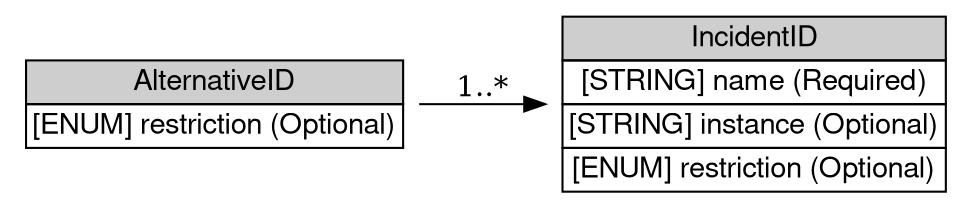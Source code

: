 digraph AlternativeID {
	graph [bb="0,0,455,92",
		rankdir=LR
	];
	node [label="\N"];
	AlternativeID	 [height=0.69444,
		label=<<table BORDER="0" CELLBORDER="1" CELLSPACING="0"> <tr> <td BGCOLOR="#CECECE" HREF="/idmef_parser/IODEF/AlternativeID.html" TITLE="The AlternativeID class lists the incident tracking numbers used by CSIRTs, other than the one generating the document, to refer to the identical activity described the IODEF document. A tracking number listed as an AlternativeID references the same incident detected by "><FONT FACE="Nimbus Sans L">AlternativeID</FONT></td> </tr>" %<tr><td  HREF="/idmef_parser/IODEF/AlternativeID.html" TITLE="This attribute has been defined in Section 3.2."><FONT FACE="Nimbus Sans L">[ENUM] restriction (Optional)</FONT></td></tr>%</table>>,
		pos="98.5,46",
		shape=plaintext,
		width=2.7361];
	IncidentID	 [height=1.2778,
		label=<<table BORDER="0" CELLBORDER="1" CELLSPACING="0"> <tr> <td BGCOLOR="#CECECE" HREF="/idmef_parser/IODEF/IncidentID.html" TITLE="The IncidentID class represents an incident tracking number that is unique in the context of the CSIRT and identifies the activity characterized in an IODEF Document. This identifier would serve as an index into the CSIRT incident handling system. The combination of the name attribute and the string in the element content MUST be a globally unique identifier describing the activity. Documents generated by a given CSIRT MUST NOT reuse the same value unless they are referencing the same incident. "><FONT FACE="Nimbus Sans L">IncidentID</FONT></td> </tr>" %<tr><td  HREF="/idmef_parser/IODEF/IncidentID.html" TITLE="An identifier describing the CSIRT that created the document.  In order to have a globally unique CSIRT name, the fully qualified domain name associated with the CSIRT MUST be used."><FONT FACE="Nimbus Sans L">[STRING] name (Required)</FONT></td></tr>%<tr><td  HREF="/idmef_parser/IODEF/IncidentID.html" TITLE="An identifier referencing a subset of the named incident."><FONT FACE="Nimbus Sans L">[STRING] instance (Optional)</FONT></td></tr>%<tr><td  HREF="/idmef_parser/IODEF/IncidentID.html" TITLE="This attribute has been defined in Section 3.2."><FONT FACE="Nimbus Sans L">[ENUM] restriction (Optional)</FONT></td></tr>%</table>>,
		pos="355.5,46",
		shape=plaintext,
		width=2.7639];
	AlternativeID -> IncidentID	 [label="1..*",
		lp="226.5,53.5",
		pos="e,255.86,46 197.13,46 213.07,46 229.66,46 245.85,46"];
}
